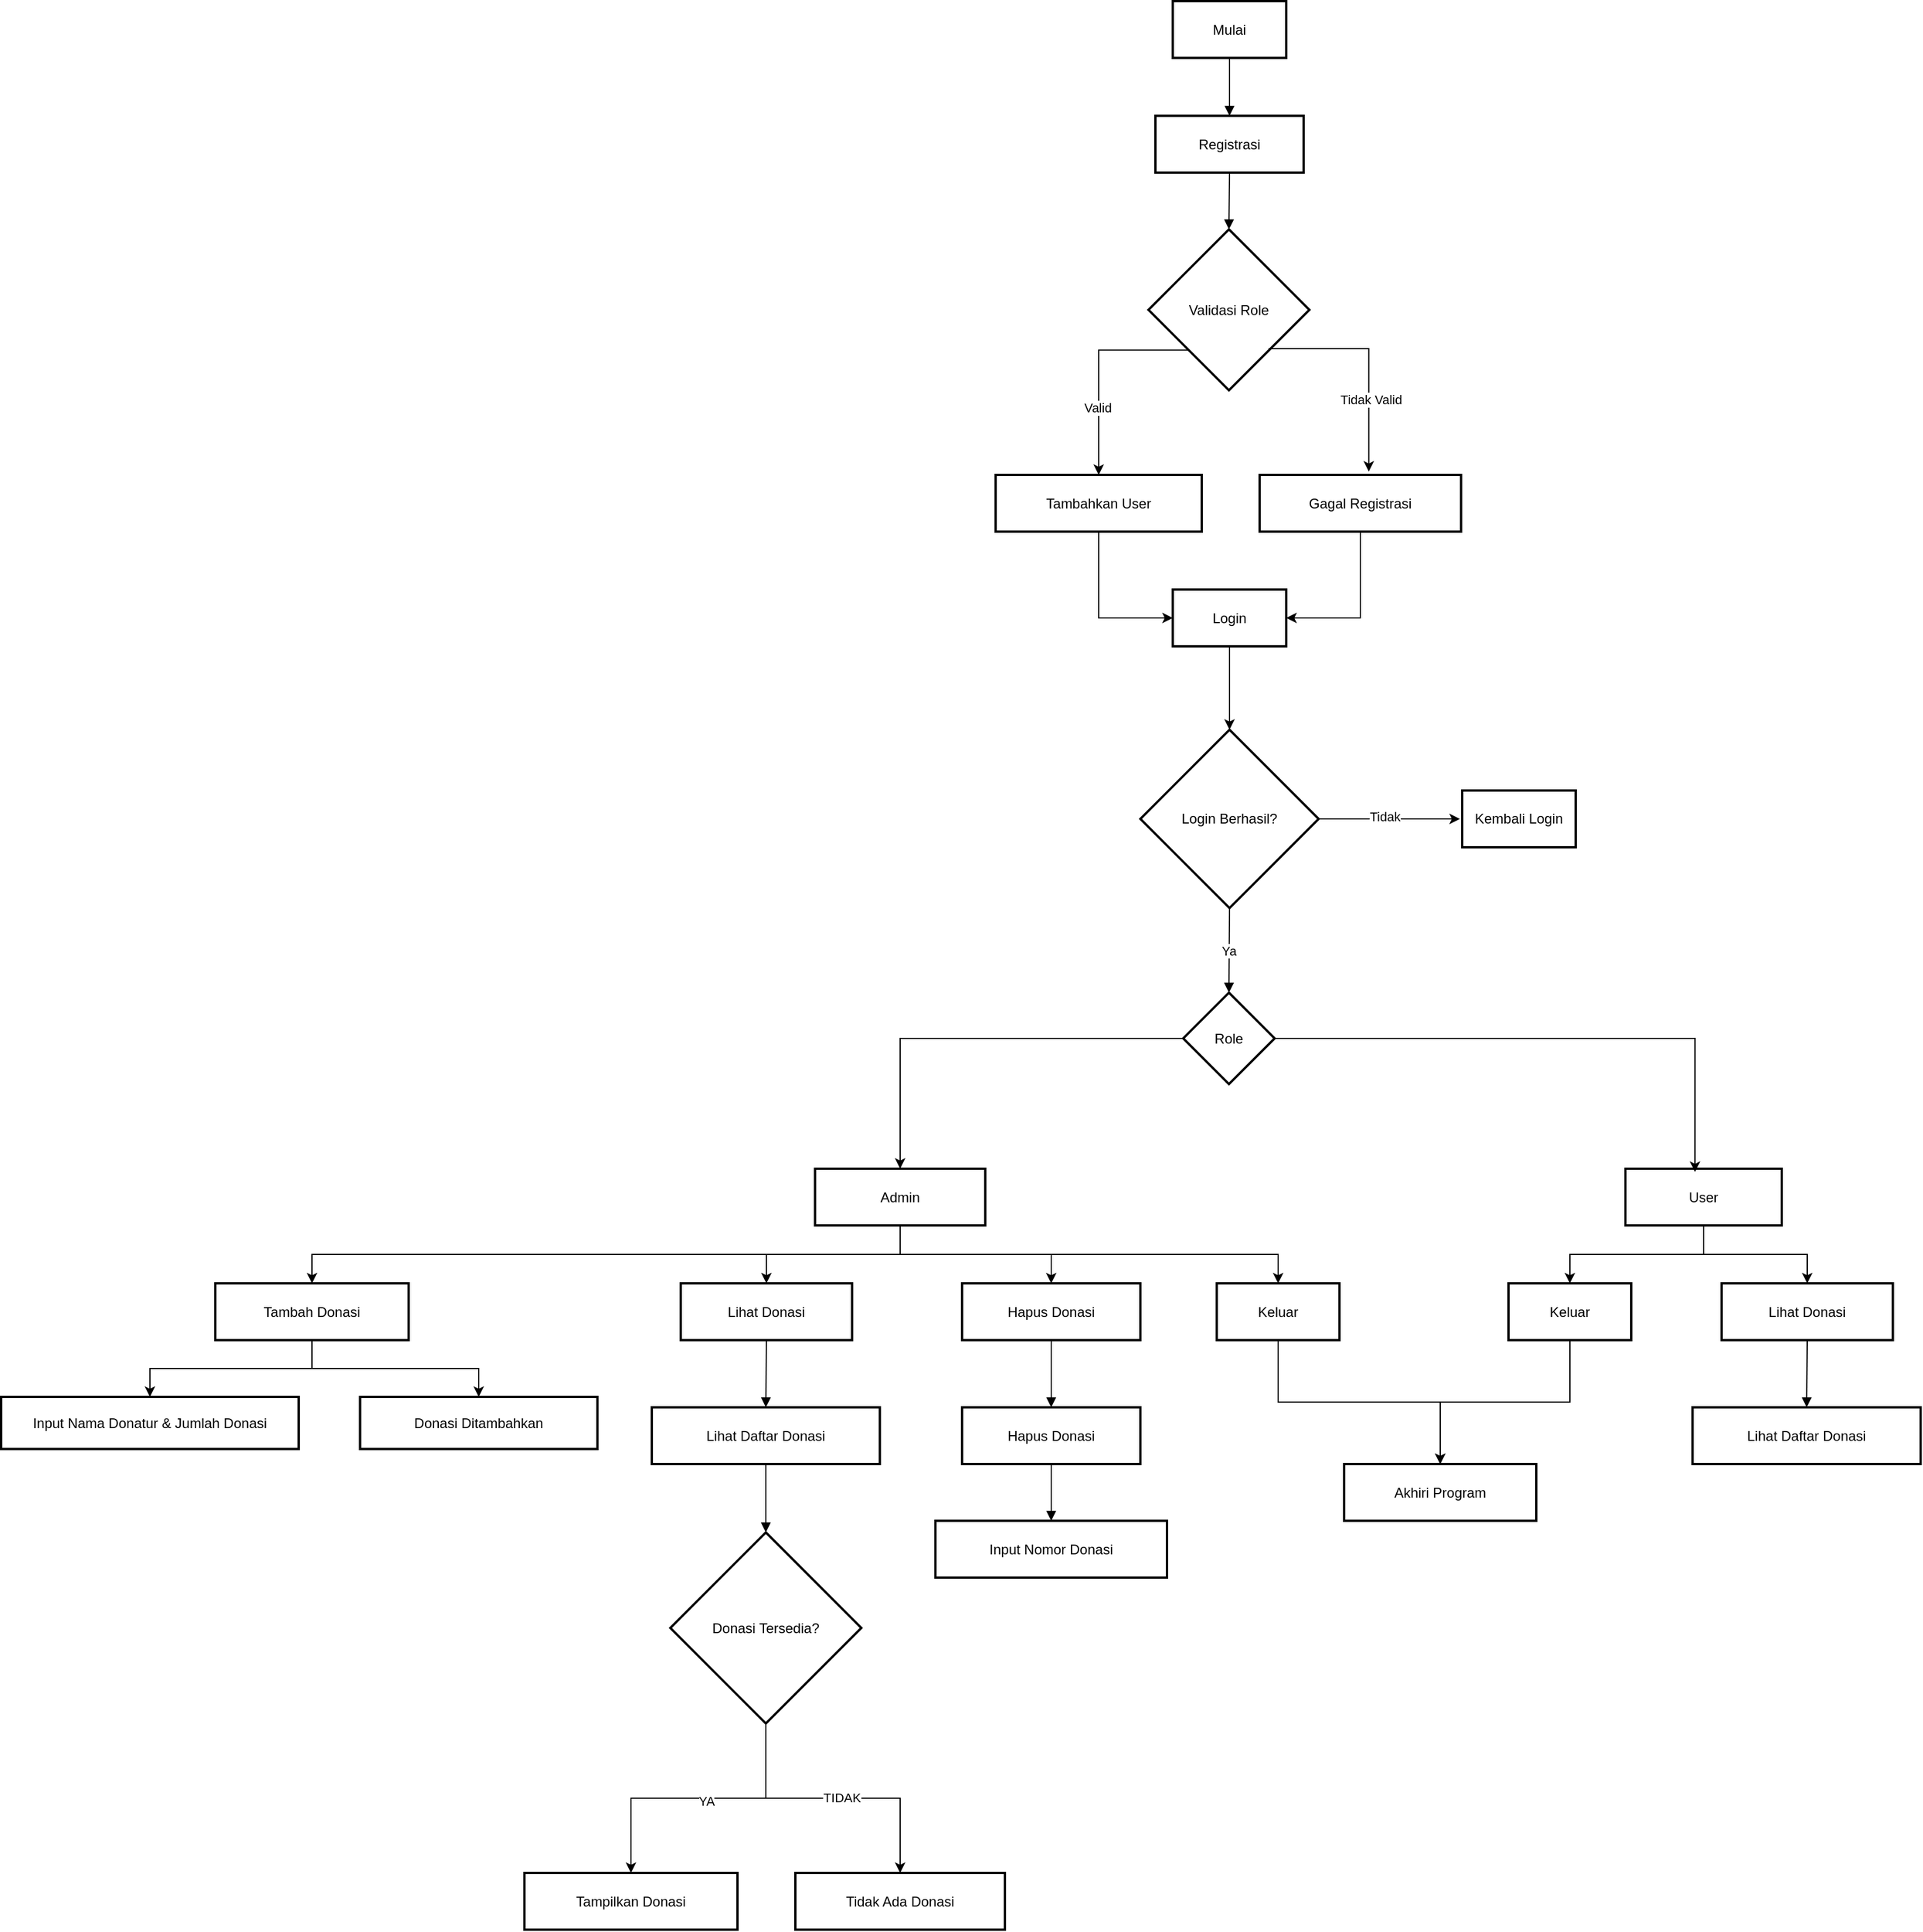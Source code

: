 <mxfile version="24.7.17">
  <diagram name="Page-1" id="SLMjs8iJdiD4GJ3RGfW1">
    <mxGraphModel dx="1088" dy="588" grid="1" gridSize="10" guides="1" tooltips="1" connect="1" arrows="1" fold="1" page="1" pageScale="1" pageWidth="850" pageHeight="1100" math="0" shadow="0">
      <root>
        <mxCell id="0" />
        <mxCell id="1" parent="0" />
        <mxCell id="bRMNb42BUXSf3Dn9afHM-1" value="Mulai" style="whiteSpace=wrap;strokeWidth=2;" parent="1" vertex="1">
          <mxGeometry x="1032" y="20" width="98" height="49" as="geometry" />
        </mxCell>
        <mxCell id="bRMNb42BUXSf3Dn9afHM-2" value="Registrasi" style="whiteSpace=wrap;strokeWidth=2;" parent="1" vertex="1">
          <mxGeometry x="1017" y="119" width="128" height="49" as="geometry" />
        </mxCell>
        <mxCell id="bRMNb42BUXSf3Dn9afHM-61" style="edgeStyle=orthogonalEdgeStyle;rounded=0;orthogonalLoop=1;jettySize=auto;html=1;exitX=0;exitY=1;exitDx=0;exitDy=0;entryX=0.5;entryY=0;entryDx=0;entryDy=0;" parent="1" source="bRMNb42BUXSf3Dn9afHM-3" target="bRMNb42BUXSf3Dn9afHM-4" edge="1">
          <mxGeometry relative="1" as="geometry">
            <Array as="points">
              <mxPoint x="968" y="321" />
            </Array>
          </mxGeometry>
        </mxCell>
        <mxCell id="bRMNb42BUXSf3Dn9afHM-62" value="Valid" style="edgeLabel;html=1;align=center;verticalAlign=middle;resizable=0;points=[];" parent="bRMNb42BUXSf3Dn9afHM-61" vertex="1" connectable="0">
          <mxGeometry x="0.376" y="-1" relative="1" as="geometry">
            <mxPoint as="offset" />
          </mxGeometry>
        </mxCell>
        <mxCell id="bRMNb42BUXSf3Dn9afHM-3" value="Validasi Role" style="rhombus;strokeWidth=2;whiteSpace=wrap;" parent="1" vertex="1">
          <mxGeometry x="1011" y="217" width="139" height="139" as="geometry" />
        </mxCell>
        <mxCell id="bRMNb42BUXSf3Dn9afHM-66" style="edgeStyle=orthogonalEdgeStyle;rounded=0;orthogonalLoop=1;jettySize=auto;html=1;exitX=0.5;exitY=1;exitDx=0;exitDy=0;entryX=0;entryY=0.5;entryDx=0;entryDy=0;" parent="1" source="bRMNb42BUXSf3Dn9afHM-4" target="bRMNb42BUXSf3Dn9afHM-6" edge="1">
          <mxGeometry relative="1" as="geometry" />
        </mxCell>
        <mxCell id="bRMNb42BUXSf3Dn9afHM-4" value="Tambahkan User" style="whiteSpace=wrap;strokeWidth=2;" parent="1" vertex="1">
          <mxGeometry x="879" y="429" width="178" height="49" as="geometry" />
        </mxCell>
        <mxCell id="bRMNb42BUXSf3Dn9afHM-67" style="edgeStyle=orthogonalEdgeStyle;rounded=0;orthogonalLoop=1;jettySize=auto;html=1;exitX=0.5;exitY=1;exitDx=0;exitDy=0;entryX=1;entryY=0.5;entryDx=0;entryDy=0;" parent="1" source="bRMNb42BUXSf3Dn9afHM-5" target="bRMNb42BUXSf3Dn9afHM-6" edge="1">
          <mxGeometry relative="1" as="geometry" />
        </mxCell>
        <mxCell id="bRMNb42BUXSf3Dn9afHM-5" value="Gagal Registrasi" style="whiteSpace=wrap;strokeWidth=2;" parent="1" vertex="1">
          <mxGeometry x="1107" y="429" width="174" height="49" as="geometry" />
        </mxCell>
        <mxCell id="bRMNb42BUXSf3Dn9afHM-68" style="edgeStyle=orthogonalEdgeStyle;rounded=0;orthogonalLoop=1;jettySize=auto;html=1;exitX=0.5;exitY=1;exitDx=0;exitDy=0;" parent="1" source="bRMNb42BUXSf3Dn9afHM-6" target="bRMNb42BUXSf3Dn9afHM-7" edge="1">
          <mxGeometry relative="1" as="geometry" />
        </mxCell>
        <mxCell id="bRMNb42BUXSf3Dn9afHM-6" value="Login" style="whiteSpace=wrap;strokeWidth=2;" parent="1" vertex="1">
          <mxGeometry x="1032" y="528" width="98" height="49" as="geometry" />
        </mxCell>
        <mxCell id="bRMNb42BUXSf3Dn9afHM-99" style="edgeStyle=orthogonalEdgeStyle;rounded=0;orthogonalLoop=1;jettySize=auto;html=1;exitX=1;exitY=0.5;exitDx=0;exitDy=0;" parent="1" source="bRMNb42BUXSf3Dn9afHM-7" edge="1">
          <mxGeometry relative="1" as="geometry">
            <mxPoint x="1280.0" y="726" as="targetPoint" />
          </mxGeometry>
        </mxCell>
        <mxCell id="bRMNb42BUXSf3Dn9afHM-101" value="Tidak" style="edgeLabel;html=1;align=center;verticalAlign=middle;resizable=0;points=[];" parent="bRMNb42BUXSf3Dn9afHM-99" vertex="1" connectable="0">
          <mxGeometry x="-0.074" y="2" relative="1" as="geometry">
            <mxPoint as="offset" />
          </mxGeometry>
        </mxCell>
        <mxCell id="bRMNb42BUXSf3Dn9afHM-7" value="Login Berhasil?" style="rhombus;strokeWidth=2;whiteSpace=wrap;" parent="1" vertex="1">
          <mxGeometry x="1004" y="649" width="154" height="154" as="geometry" />
        </mxCell>
        <mxCell id="bRMNb42BUXSf3Dn9afHM-71" style="edgeStyle=orthogonalEdgeStyle;rounded=0;orthogonalLoop=1;jettySize=auto;html=1;exitX=0;exitY=0.5;exitDx=0;exitDy=0;entryX=0.5;entryY=0;entryDx=0;entryDy=0;" parent="1" source="bRMNb42BUXSf3Dn9afHM-8" target="bRMNb42BUXSf3Dn9afHM-9" edge="1">
          <mxGeometry relative="1" as="geometry" />
        </mxCell>
        <mxCell id="bRMNb42BUXSf3Dn9afHM-8" value="Role" style="rhombus;strokeWidth=2;whiteSpace=wrap;" parent="1" vertex="1">
          <mxGeometry x="1041" y="876" width="79" height="79" as="geometry" />
        </mxCell>
        <mxCell id="bRMNb42BUXSf3Dn9afHM-78" style="edgeStyle=orthogonalEdgeStyle;rounded=0;orthogonalLoop=1;jettySize=auto;html=1;exitX=0.5;exitY=1;exitDx=0;exitDy=0;entryX=0.5;entryY=0;entryDx=0;entryDy=0;" parent="1" source="bRMNb42BUXSf3Dn9afHM-9" target="bRMNb42BUXSf3Dn9afHM-14" edge="1">
          <mxGeometry relative="1" as="geometry" />
        </mxCell>
        <mxCell id="bRMNb42BUXSf3Dn9afHM-79" style="edgeStyle=orthogonalEdgeStyle;rounded=0;orthogonalLoop=1;jettySize=auto;html=1;exitX=0.5;exitY=1;exitDx=0;exitDy=0;entryX=0.5;entryY=0;entryDx=0;entryDy=0;" parent="1" source="bRMNb42BUXSf3Dn9afHM-9" target="bRMNb42BUXSf3Dn9afHM-13" edge="1">
          <mxGeometry relative="1" as="geometry" />
        </mxCell>
        <mxCell id="bRMNb42BUXSf3Dn9afHM-80" style="edgeStyle=orthogonalEdgeStyle;rounded=0;orthogonalLoop=1;jettySize=auto;html=1;exitX=0.5;exitY=1;exitDx=0;exitDy=0;entryX=0.5;entryY=0;entryDx=0;entryDy=0;" parent="1" source="bRMNb42BUXSf3Dn9afHM-9" target="bRMNb42BUXSf3Dn9afHM-12" edge="1">
          <mxGeometry relative="1" as="geometry" />
        </mxCell>
        <mxCell id="bRMNb42BUXSf3Dn9afHM-81" style="edgeStyle=orthogonalEdgeStyle;rounded=0;orthogonalLoop=1;jettySize=auto;html=1;exitX=0.5;exitY=1;exitDx=0;exitDy=0;entryX=0.5;entryY=0;entryDx=0;entryDy=0;" parent="1" source="bRMNb42BUXSf3Dn9afHM-9" target="bRMNb42BUXSf3Dn9afHM-11" edge="1">
          <mxGeometry relative="1" as="geometry" />
        </mxCell>
        <mxCell id="bRMNb42BUXSf3Dn9afHM-9" value="Admin" style="whiteSpace=wrap;strokeWidth=2;" parent="1" vertex="1">
          <mxGeometry x="723" y="1028" width="147" height="49" as="geometry" />
        </mxCell>
        <mxCell id="bRMNb42BUXSf3Dn9afHM-82" style="edgeStyle=orthogonalEdgeStyle;rounded=0;orthogonalLoop=1;jettySize=auto;html=1;exitX=0.5;exitY=1;exitDx=0;exitDy=0;entryX=0.5;entryY=0;entryDx=0;entryDy=0;" parent="1" source="bRMNb42BUXSf3Dn9afHM-10" target="bRMNb42BUXSf3Dn9afHM-16" edge="1">
          <mxGeometry relative="1" as="geometry" />
        </mxCell>
        <mxCell id="bRMNb42BUXSf3Dn9afHM-83" style="edgeStyle=orthogonalEdgeStyle;rounded=0;orthogonalLoop=1;jettySize=auto;html=1;exitX=0.5;exitY=1;exitDx=0;exitDy=0;entryX=0.5;entryY=0;entryDx=0;entryDy=0;" parent="1" source="bRMNb42BUXSf3Dn9afHM-10" target="bRMNb42BUXSf3Dn9afHM-15" edge="1">
          <mxGeometry relative="1" as="geometry" />
        </mxCell>
        <mxCell id="bRMNb42BUXSf3Dn9afHM-10" value="User" style="whiteSpace=wrap;strokeWidth=2;" parent="1" vertex="1">
          <mxGeometry x="1423" y="1028" width="135" height="49" as="geometry" />
        </mxCell>
        <mxCell id="bRMNb42BUXSf3Dn9afHM-86" style="edgeStyle=orthogonalEdgeStyle;rounded=0;orthogonalLoop=1;jettySize=auto;html=1;exitX=0.5;exitY=1;exitDx=0;exitDy=0;entryX=0.5;entryY=0;entryDx=0;entryDy=0;" parent="1" source="bRMNb42BUXSf3Dn9afHM-11" target="bRMNb42BUXSf3Dn9afHM-17" edge="1">
          <mxGeometry relative="1" as="geometry" />
        </mxCell>
        <mxCell id="bRMNb42BUXSf3Dn9afHM-89" style="edgeStyle=orthogonalEdgeStyle;rounded=0;orthogonalLoop=1;jettySize=auto;html=1;exitX=0.5;exitY=1;exitDx=0;exitDy=0;entryX=0.5;entryY=0;entryDx=0;entryDy=0;" parent="1" source="bRMNb42BUXSf3Dn9afHM-11" target="bRMNb42BUXSf3Dn9afHM-18" edge="1">
          <mxGeometry relative="1" as="geometry" />
        </mxCell>
        <mxCell id="bRMNb42BUXSf3Dn9afHM-11" value="Tambah Donasi" style="whiteSpace=wrap;strokeWidth=2;" parent="1" vertex="1">
          <mxGeometry x="205" y="1127" width="167" height="49" as="geometry" />
        </mxCell>
        <mxCell id="bRMNb42BUXSf3Dn9afHM-12" value="Lihat Donasi" style="whiteSpace=wrap;strokeWidth=2;" parent="1" vertex="1">
          <mxGeometry x="607" y="1127" width="148" height="49" as="geometry" />
        </mxCell>
        <mxCell id="bRMNb42BUXSf3Dn9afHM-13" value="Hapus Donasi" style="whiteSpace=wrap;strokeWidth=2;" parent="1" vertex="1">
          <mxGeometry x="850" y="1127" width="154" height="49" as="geometry" />
        </mxCell>
        <mxCell id="bRMNb42BUXSf3Dn9afHM-84" style="edgeStyle=orthogonalEdgeStyle;rounded=0;orthogonalLoop=1;jettySize=auto;html=1;exitX=0.5;exitY=1;exitDx=0;exitDy=0;entryX=0.5;entryY=0;entryDx=0;entryDy=0;" parent="1" source="bRMNb42BUXSf3Dn9afHM-14" target="bRMNb42BUXSf3Dn9afHM-21" edge="1">
          <mxGeometry relative="1" as="geometry" />
        </mxCell>
        <mxCell id="bRMNb42BUXSf3Dn9afHM-14" value="Keluar" style="whiteSpace=wrap;strokeWidth=2;" parent="1" vertex="1">
          <mxGeometry x="1070" y="1127" width="106" height="49" as="geometry" />
        </mxCell>
        <mxCell id="bRMNb42BUXSf3Dn9afHM-15" value="Lihat Donasi" style="whiteSpace=wrap;strokeWidth=2;" parent="1" vertex="1">
          <mxGeometry x="1506" y="1127" width="148" height="49" as="geometry" />
        </mxCell>
        <mxCell id="bRMNb42BUXSf3Dn9afHM-85" style="edgeStyle=orthogonalEdgeStyle;rounded=0;orthogonalLoop=1;jettySize=auto;html=1;exitX=0.5;exitY=1;exitDx=0;exitDy=0;entryX=0.5;entryY=0;entryDx=0;entryDy=0;" parent="1" source="bRMNb42BUXSf3Dn9afHM-16" target="bRMNb42BUXSf3Dn9afHM-21" edge="1">
          <mxGeometry relative="1" as="geometry" />
        </mxCell>
        <mxCell id="bRMNb42BUXSf3Dn9afHM-16" value="Keluar" style="whiteSpace=wrap;strokeWidth=2;" parent="1" vertex="1">
          <mxGeometry x="1322" y="1127" width="106" height="49" as="geometry" />
        </mxCell>
        <mxCell id="bRMNb42BUXSf3Dn9afHM-17" value="Input Nama Donatur &amp; Jumlah Donasi" style="whiteSpace=wrap;strokeWidth=2;" parent="1" vertex="1">
          <mxGeometry x="20" y="1225" width="257" height="45" as="geometry" />
        </mxCell>
        <mxCell id="bRMNb42BUXSf3Dn9afHM-18" value="Donasi Ditambahkan" style="whiteSpace=wrap;strokeWidth=2;" parent="1" vertex="1">
          <mxGeometry x="330" y="1225" width="205" height="45" as="geometry" />
        </mxCell>
        <mxCell id="bRMNb42BUXSf3Dn9afHM-19" value="Lihat Daftar Donasi" style="whiteSpace=wrap;strokeWidth=2;" parent="1" vertex="1">
          <mxGeometry x="582" y="1234" width="197" height="49" as="geometry" />
        </mxCell>
        <mxCell id="bRMNb42BUXSf3Dn9afHM-20" value="Hapus Donasi" style="whiteSpace=wrap;strokeWidth=2;" parent="1" vertex="1">
          <mxGeometry x="850" y="1234" width="154" height="49" as="geometry" />
        </mxCell>
        <mxCell id="bRMNb42BUXSf3Dn9afHM-21" value="Akhiri Program" style="whiteSpace=wrap;strokeWidth=2;" parent="1" vertex="1">
          <mxGeometry x="1180" y="1283" width="166" height="49" as="geometry" />
        </mxCell>
        <mxCell id="bRMNb42BUXSf3Dn9afHM-22" value="Lihat Daftar Donasi" style="whiteSpace=wrap;strokeWidth=2;" parent="1" vertex="1">
          <mxGeometry x="1481" y="1234" width="197" height="49" as="geometry" />
        </mxCell>
        <mxCell id="bRMNb42BUXSf3Dn9afHM-91" style="edgeStyle=orthogonalEdgeStyle;rounded=0;orthogonalLoop=1;jettySize=auto;html=1;exitX=0.5;exitY=1;exitDx=0;exitDy=0;entryX=0.5;entryY=0;entryDx=0;entryDy=0;" parent="1" source="bRMNb42BUXSf3Dn9afHM-23" target="bRMNb42BUXSf3Dn9afHM-24" edge="1">
          <mxGeometry relative="1" as="geometry" />
        </mxCell>
        <mxCell id="bRMNb42BUXSf3Dn9afHM-93" value="YA" style="edgeLabel;html=1;align=center;verticalAlign=middle;resizable=0;points=[];" parent="bRMNb42BUXSf3Dn9afHM-91" vertex="1" connectable="0">
          <mxGeometry x="-0.057" y="2" relative="1" as="geometry">
            <mxPoint as="offset" />
          </mxGeometry>
        </mxCell>
        <mxCell id="bRMNb42BUXSf3Dn9afHM-92" style="edgeStyle=orthogonalEdgeStyle;rounded=0;orthogonalLoop=1;jettySize=auto;html=1;exitX=0.5;exitY=1;exitDx=0;exitDy=0;entryX=0.5;entryY=0;entryDx=0;entryDy=0;" parent="1" source="bRMNb42BUXSf3Dn9afHM-23" target="bRMNb42BUXSf3Dn9afHM-25" edge="1">
          <mxGeometry relative="1" as="geometry" />
        </mxCell>
        <mxCell id="bRMNb42BUXSf3Dn9afHM-95" value="TIDAK" style="edgeLabel;html=1;align=center;verticalAlign=middle;resizable=0;points=[];" parent="bRMNb42BUXSf3Dn9afHM-92" vertex="1" connectable="0">
          <mxGeometry x="0.063" y="1" relative="1" as="geometry">
            <mxPoint as="offset" />
          </mxGeometry>
        </mxCell>
        <mxCell id="bRMNb42BUXSf3Dn9afHM-23" value="Donasi Tersedia?" style="rhombus;strokeWidth=2;whiteSpace=wrap;" parent="1" vertex="1">
          <mxGeometry x="598" y="1342" width="165" height="165" as="geometry" />
        </mxCell>
        <mxCell id="bRMNb42BUXSf3Dn9afHM-24" value="Tampilkan Donasi" style="whiteSpace=wrap;strokeWidth=2;" parent="1" vertex="1">
          <mxGeometry x="472" y="1636" width="184" height="49" as="geometry" />
        </mxCell>
        <mxCell id="bRMNb42BUXSf3Dn9afHM-25" value="Tidak Ada Donasi" style="whiteSpace=wrap;strokeWidth=2;" parent="1" vertex="1">
          <mxGeometry x="706" y="1636" width="181" height="49" as="geometry" />
        </mxCell>
        <mxCell id="bRMNb42BUXSf3Dn9afHM-26" value="Input Nomor Donasi" style="whiteSpace=wrap;strokeWidth=2;" parent="1" vertex="1">
          <mxGeometry x="827" y="1332" width="200" height="49" as="geometry" />
        </mxCell>
        <mxCell id="bRMNb42BUXSf3Dn9afHM-30" value="" style="curved=1;startArrow=none;endArrow=block;exitX=0.5;exitY=0.99;entryX=0.5;entryY=-0.01;rounded=0;" parent="1" source="bRMNb42BUXSf3Dn9afHM-1" target="bRMNb42BUXSf3Dn9afHM-2" edge="1">
          <mxGeometry relative="1" as="geometry">
            <Array as="points" />
          </mxGeometry>
        </mxCell>
        <mxCell id="bRMNb42BUXSf3Dn9afHM-31" value="" style="curved=1;startArrow=none;endArrow=block;exitX=0.5;exitY=0.99;entryX=0.5;entryY=0;rounded=0;" parent="1" source="bRMNb42BUXSf3Dn9afHM-2" target="bRMNb42BUXSf3Dn9afHM-3" edge="1">
          <mxGeometry relative="1" as="geometry">
            <Array as="points" />
          </mxGeometry>
        </mxCell>
        <mxCell id="bRMNb42BUXSf3Dn9afHM-37" value="Ya" style="curved=1;startArrow=none;endArrow=block;exitX=0.5;exitY=1;entryX=0.5;entryY=0;rounded=0;" parent="1" source="bRMNb42BUXSf3Dn9afHM-7" target="bRMNb42BUXSf3Dn9afHM-8" edge="1">
          <mxGeometry relative="1" as="geometry">
            <Array as="points" />
          </mxGeometry>
        </mxCell>
        <mxCell id="bRMNb42BUXSf3Dn9afHM-49" value="" style="curved=1;startArrow=none;endArrow=block;exitX=0.5;exitY=0.99;entryX=0.5;entryY=0.01;rounded=0;" parent="1" source="bRMNb42BUXSf3Dn9afHM-12" target="bRMNb42BUXSf3Dn9afHM-19" edge="1">
          <mxGeometry relative="1" as="geometry">
            <Array as="points" />
          </mxGeometry>
        </mxCell>
        <mxCell id="bRMNb42BUXSf3Dn9afHM-50" value="" style="curved=1;startArrow=none;endArrow=block;exitX=0.5;exitY=0.99;entryX=0.5;entryY=0.01;rounded=0;" parent="1" source="bRMNb42BUXSf3Dn9afHM-13" target="bRMNb42BUXSf3Dn9afHM-20" edge="1">
          <mxGeometry relative="1" as="geometry">
            <Array as="points" />
          </mxGeometry>
        </mxCell>
        <mxCell id="bRMNb42BUXSf3Dn9afHM-52" value="" style="curved=1;startArrow=none;endArrow=block;exitX=0.5;exitY=0.99;entryX=0.5;entryY=0.01;rounded=0;" parent="1" source="bRMNb42BUXSf3Dn9afHM-15" target="bRMNb42BUXSf3Dn9afHM-22" edge="1">
          <mxGeometry relative="1" as="geometry">
            <Array as="points" />
          </mxGeometry>
        </mxCell>
        <mxCell id="bRMNb42BUXSf3Dn9afHM-54" value="" style="curved=1;startArrow=none;endArrow=block;exitX=0.5;exitY=1;entryX=0.5;entryY=0;rounded=0;" parent="1" source="bRMNb42BUXSf3Dn9afHM-19" target="bRMNb42BUXSf3Dn9afHM-23" edge="1">
          <mxGeometry relative="1" as="geometry">
            <Array as="points" />
          </mxGeometry>
        </mxCell>
        <mxCell id="bRMNb42BUXSf3Dn9afHM-57" value="" style="curved=1;startArrow=none;endArrow=block;exitX=0.5;exitY=1;entryX=0.5;entryY=0;rounded=0;" parent="1" source="bRMNb42BUXSf3Dn9afHM-20" target="bRMNb42BUXSf3Dn9afHM-26" edge="1">
          <mxGeometry relative="1" as="geometry">
            <Array as="points" />
          </mxGeometry>
        </mxCell>
        <mxCell id="bRMNb42BUXSf3Dn9afHM-63" style="edgeStyle=orthogonalEdgeStyle;rounded=0;orthogonalLoop=1;jettySize=auto;html=1;exitX=1;exitY=1;exitDx=0;exitDy=0;entryX=0.542;entryY=-0.058;entryDx=0;entryDy=0;entryPerimeter=0;" parent="1" source="bRMNb42BUXSf3Dn9afHM-3" target="bRMNb42BUXSf3Dn9afHM-5" edge="1">
          <mxGeometry relative="1" as="geometry">
            <Array as="points">
              <mxPoint x="1115" y="320" />
              <mxPoint x="1201" y="320" />
            </Array>
          </mxGeometry>
        </mxCell>
        <mxCell id="bRMNb42BUXSf3Dn9afHM-64" value="Tidak Valid" style="edgeLabel;html=1;align=center;verticalAlign=middle;resizable=0;points=[];" parent="bRMNb42BUXSf3Dn9afHM-63" vertex="1" connectable="0">
          <mxGeometry x="0.359" y="1" relative="1" as="geometry">
            <mxPoint as="offset" />
          </mxGeometry>
        </mxCell>
        <mxCell id="bRMNb42BUXSf3Dn9afHM-74" style="edgeStyle=orthogonalEdgeStyle;rounded=0;orthogonalLoop=1;jettySize=auto;html=1;exitX=1;exitY=0.5;exitDx=0;exitDy=0;entryX=0.445;entryY=0.057;entryDx=0;entryDy=0;entryPerimeter=0;" parent="1" source="bRMNb42BUXSf3Dn9afHM-8" target="bRMNb42BUXSf3Dn9afHM-10" edge="1">
          <mxGeometry relative="1" as="geometry" />
        </mxCell>
        <mxCell id="bRMNb42BUXSf3Dn9afHM-102" value="Kembali Login" style="whiteSpace=wrap;strokeWidth=2;" parent="1" vertex="1">
          <mxGeometry x="1282" y="701.5" width="98" height="49" as="geometry" />
        </mxCell>
      </root>
    </mxGraphModel>
  </diagram>
</mxfile>
